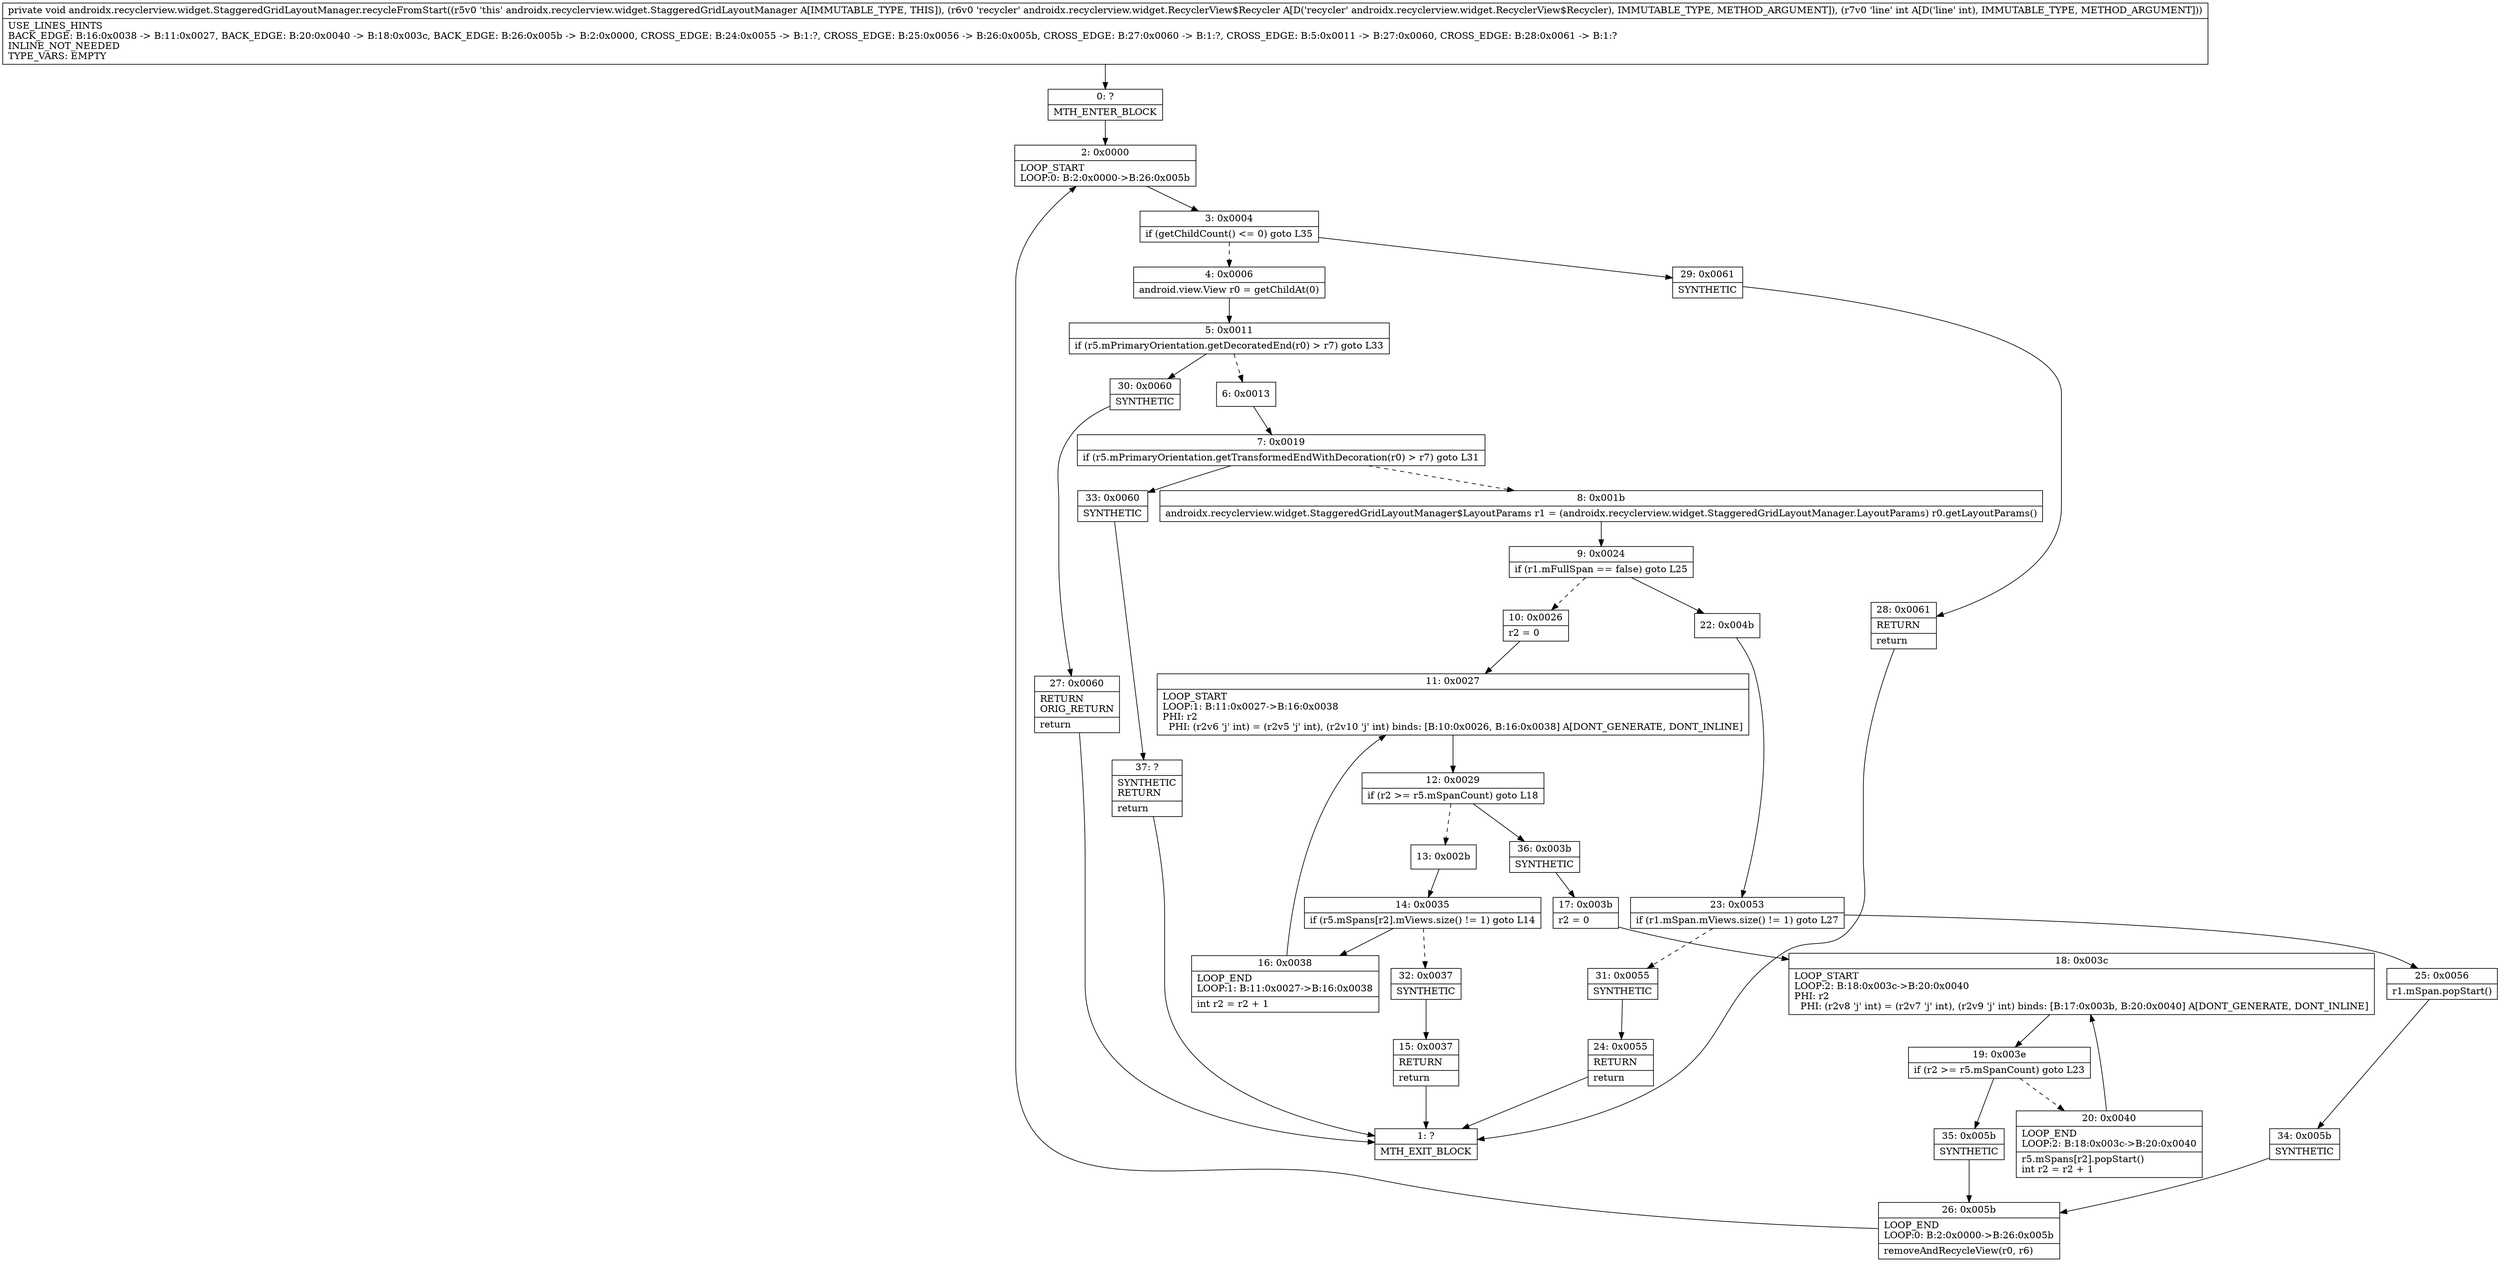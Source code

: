 digraph "CFG forandroidx.recyclerview.widget.StaggeredGridLayoutManager.recycleFromStart(Landroidx\/recyclerview\/widget\/RecyclerView$Recycler;I)V" {
Node_0 [shape=record,label="{0\:\ ?|MTH_ENTER_BLOCK\l}"];
Node_2 [shape=record,label="{2\:\ 0x0000|LOOP_START\lLOOP:0: B:2:0x0000\-\>B:26:0x005b\l}"];
Node_3 [shape=record,label="{3\:\ 0x0004|if (getChildCount() \<= 0) goto L35\l}"];
Node_4 [shape=record,label="{4\:\ 0x0006|android.view.View r0 = getChildAt(0)\l}"];
Node_5 [shape=record,label="{5\:\ 0x0011|if (r5.mPrimaryOrientation.getDecoratedEnd(r0) \> r7) goto L33\l}"];
Node_6 [shape=record,label="{6\:\ 0x0013}"];
Node_7 [shape=record,label="{7\:\ 0x0019|if (r5.mPrimaryOrientation.getTransformedEndWithDecoration(r0) \> r7) goto L31\l}"];
Node_8 [shape=record,label="{8\:\ 0x001b|androidx.recyclerview.widget.StaggeredGridLayoutManager$LayoutParams r1 = (androidx.recyclerview.widget.StaggeredGridLayoutManager.LayoutParams) r0.getLayoutParams()\l}"];
Node_9 [shape=record,label="{9\:\ 0x0024|if (r1.mFullSpan == false) goto L25\l}"];
Node_10 [shape=record,label="{10\:\ 0x0026|r2 = 0\l}"];
Node_11 [shape=record,label="{11\:\ 0x0027|LOOP_START\lLOOP:1: B:11:0x0027\-\>B:16:0x0038\lPHI: r2 \l  PHI: (r2v6 'j' int) = (r2v5 'j' int), (r2v10 'j' int) binds: [B:10:0x0026, B:16:0x0038] A[DONT_GENERATE, DONT_INLINE]\l}"];
Node_12 [shape=record,label="{12\:\ 0x0029|if (r2 \>= r5.mSpanCount) goto L18\l}"];
Node_13 [shape=record,label="{13\:\ 0x002b}"];
Node_14 [shape=record,label="{14\:\ 0x0035|if (r5.mSpans[r2].mViews.size() != 1) goto L14\l}"];
Node_16 [shape=record,label="{16\:\ 0x0038|LOOP_END\lLOOP:1: B:11:0x0027\-\>B:16:0x0038\l|int r2 = r2 + 1\l}"];
Node_32 [shape=record,label="{32\:\ 0x0037|SYNTHETIC\l}"];
Node_15 [shape=record,label="{15\:\ 0x0037|RETURN\l|return\l}"];
Node_1 [shape=record,label="{1\:\ ?|MTH_EXIT_BLOCK\l}"];
Node_36 [shape=record,label="{36\:\ 0x003b|SYNTHETIC\l}"];
Node_17 [shape=record,label="{17\:\ 0x003b|r2 = 0\l}"];
Node_18 [shape=record,label="{18\:\ 0x003c|LOOP_START\lLOOP:2: B:18:0x003c\-\>B:20:0x0040\lPHI: r2 \l  PHI: (r2v8 'j' int) = (r2v7 'j' int), (r2v9 'j' int) binds: [B:17:0x003b, B:20:0x0040] A[DONT_GENERATE, DONT_INLINE]\l}"];
Node_19 [shape=record,label="{19\:\ 0x003e|if (r2 \>= r5.mSpanCount) goto L23\l}"];
Node_20 [shape=record,label="{20\:\ 0x0040|LOOP_END\lLOOP:2: B:18:0x003c\-\>B:20:0x0040\l|r5.mSpans[r2].popStart()\lint r2 = r2 + 1\l}"];
Node_35 [shape=record,label="{35\:\ 0x005b|SYNTHETIC\l}"];
Node_26 [shape=record,label="{26\:\ 0x005b|LOOP_END\lLOOP:0: B:2:0x0000\-\>B:26:0x005b\l|removeAndRecycleView(r0, r6)\l}"];
Node_22 [shape=record,label="{22\:\ 0x004b}"];
Node_23 [shape=record,label="{23\:\ 0x0053|if (r1.mSpan.mViews.size() != 1) goto L27\l}"];
Node_25 [shape=record,label="{25\:\ 0x0056|r1.mSpan.popStart()\l}"];
Node_34 [shape=record,label="{34\:\ 0x005b|SYNTHETIC\l}"];
Node_31 [shape=record,label="{31\:\ 0x0055|SYNTHETIC\l}"];
Node_24 [shape=record,label="{24\:\ 0x0055|RETURN\l|return\l}"];
Node_33 [shape=record,label="{33\:\ 0x0060|SYNTHETIC\l}"];
Node_37 [shape=record,label="{37\:\ ?|SYNTHETIC\lRETURN\l|return\l}"];
Node_30 [shape=record,label="{30\:\ 0x0060|SYNTHETIC\l}"];
Node_27 [shape=record,label="{27\:\ 0x0060|RETURN\lORIG_RETURN\l|return\l}"];
Node_29 [shape=record,label="{29\:\ 0x0061|SYNTHETIC\l}"];
Node_28 [shape=record,label="{28\:\ 0x0061|RETURN\l|return\l}"];
MethodNode[shape=record,label="{private void androidx.recyclerview.widget.StaggeredGridLayoutManager.recycleFromStart((r5v0 'this' androidx.recyclerview.widget.StaggeredGridLayoutManager A[IMMUTABLE_TYPE, THIS]), (r6v0 'recycler' androidx.recyclerview.widget.RecyclerView$Recycler A[D('recycler' androidx.recyclerview.widget.RecyclerView$Recycler), IMMUTABLE_TYPE, METHOD_ARGUMENT]), (r7v0 'line' int A[D('line' int), IMMUTABLE_TYPE, METHOD_ARGUMENT]))  | USE_LINES_HINTS\lBACK_EDGE: B:16:0x0038 \-\> B:11:0x0027, BACK_EDGE: B:20:0x0040 \-\> B:18:0x003c, BACK_EDGE: B:26:0x005b \-\> B:2:0x0000, CROSS_EDGE: B:24:0x0055 \-\> B:1:?, CROSS_EDGE: B:25:0x0056 \-\> B:26:0x005b, CROSS_EDGE: B:27:0x0060 \-\> B:1:?, CROSS_EDGE: B:5:0x0011 \-\> B:27:0x0060, CROSS_EDGE: B:28:0x0061 \-\> B:1:?\lINLINE_NOT_NEEDED\lTYPE_VARS: EMPTY\l}"];
MethodNode -> Node_0;Node_0 -> Node_2;
Node_2 -> Node_3;
Node_3 -> Node_4[style=dashed];
Node_3 -> Node_29;
Node_4 -> Node_5;
Node_5 -> Node_6[style=dashed];
Node_5 -> Node_30;
Node_6 -> Node_7;
Node_7 -> Node_8[style=dashed];
Node_7 -> Node_33;
Node_8 -> Node_9;
Node_9 -> Node_10[style=dashed];
Node_9 -> Node_22;
Node_10 -> Node_11;
Node_11 -> Node_12;
Node_12 -> Node_13[style=dashed];
Node_12 -> Node_36;
Node_13 -> Node_14;
Node_14 -> Node_16;
Node_14 -> Node_32[style=dashed];
Node_16 -> Node_11;
Node_32 -> Node_15;
Node_15 -> Node_1;
Node_36 -> Node_17;
Node_17 -> Node_18;
Node_18 -> Node_19;
Node_19 -> Node_20[style=dashed];
Node_19 -> Node_35;
Node_20 -> Node_18;
Node_35 -> Node_26;
Node_26 -> Node_2;
Node_22 -> Node_23;
Node_23 -> Node_25;
Node_23 -> Node_31[style=dashed];
Node_25 -> Node_34;
Node_34 -> Node_26;
Node_31 -> Node_24;
Node_24 -> Node_1;
Node_33 -> Node_37;
Node_37 -> Node_1;
Node_30 -> Node_27;
Node_27 -> Node_1;
Node_29 -> Node_28;
Node_28 -> Node_1;
}

